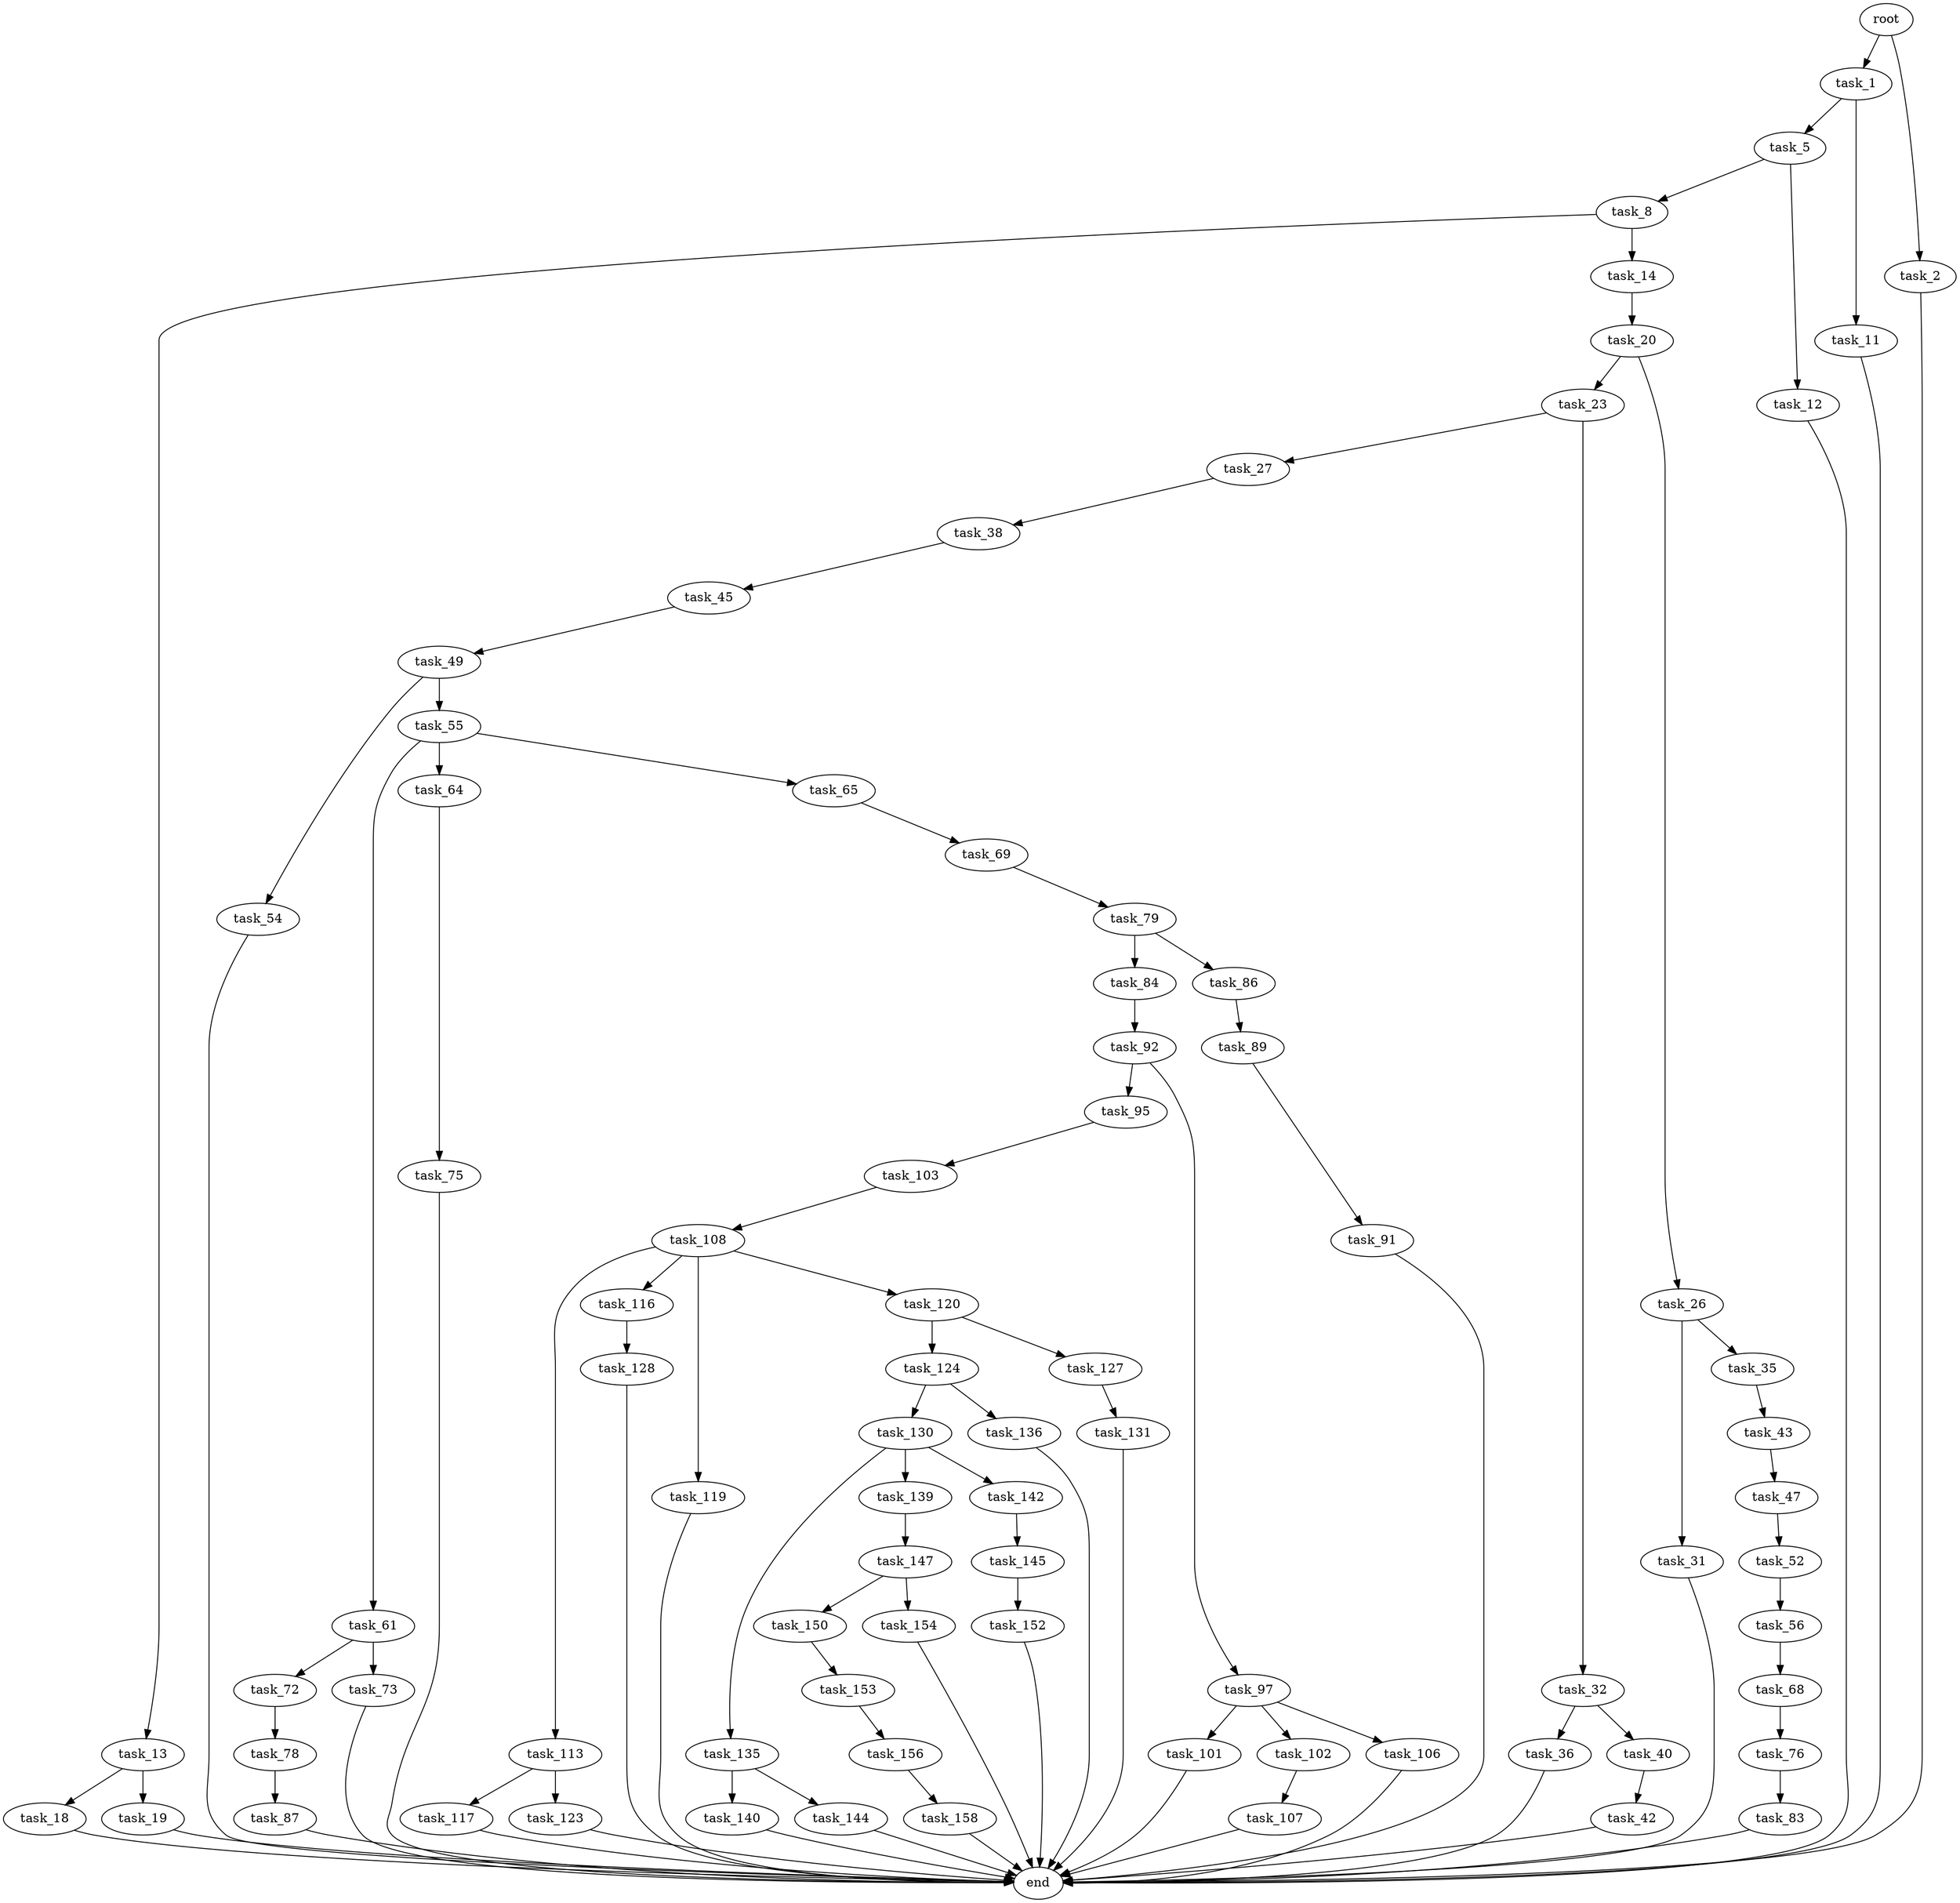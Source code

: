 digraph G {
  root [size="0.000000"];
  task_1 [size="2298788877.000000"];
  task_2 [size="6833602317.000000"];
  task_5 [size="68719476736.000000"];
  task_8 [size="8589934592.000000"];
  task_11 [size="782757789696.000000"];
  task_12 [size="13330653128.000000"];
  task_13 [size="68719476736.000000"];
  task_14 [size="130278911078.000000"];
  task_18 [size="28991029248.000000"];
  task_19 [size="8589934592.000000"];
  task_20 [size="9456988961.000000"];
  task_23 [size="511400745.000000"];
  task_26 [size="24235648085.000000"];
  task_27 [size="68719476736.000000"];
  task_31 [size="28991029248.000000"];
  task_32 [size="21018663018.000000"];
  task_35 [size="231928233984.000000"];
  task_36 [size="149915009087.000000"];
  task_38 [size="368293445632.000000"];
  task_40 [size="1079670375251.000000"];
  task_42 [size="782757789696.000000"];
  task_43 [size="28991029248.000000"];
  task_45 [size="26429721554.000000"];
  task_47 [size="1073741824000.000000"];
  task_49 [size="368293445632.000000"];
  task_52 [size="68719476736.000000"];
  task_54 [size="570556864426.000000"];
  task_55 [size="51338184001.000000"];
  task_56 [size="82048194451.000000"];
  task_61 [size="368293445632.000000"];
  task_64 [size="225713645303.000000"];
  task_65 [size="19528989303.000000"];
  task_68 [size="2189597577.000000"];
  task_69 [size="24019232816.000000"];
  task_72 [size="368293445632.000000"];
  task_73 [size="134217728000.000000"];
  task_75 [size="598180175690.000000"];
  task_76 [size="448326313250.000000"];
  task_78 [size="32224736946.000000"];
  task_79 [size="8589934592.000000"];
  task_83 [size="982439044.000000"];
  task_84 [size="549755813888.000000"];
  task_86 [size="459814569798.000000"];
  task_87 [size="20666647886.000000"];
  task_89 [size="1980340234.000000"];
  task_91 [size="2118254853.000000"];
  task_92 [size="965383600202.000000"];
  task_95 [size="6207758602.000000"];
  task_97 [size="12158092164.000000"];
  task_101 [size="55922482277.000000"];
  task_102 [size="231928233984.000000"];
  task_103 [size="7224592917.000000"];
  task_106 [size="21258070676.000000"];
  task_107 [size="134217728000.000000"];
  task_108 [size="21152090282.000000"];
  task_113 [size="8568356352.000000"];
  task_116 [size="666846122939.000000"];
  task_117 [size="94420485832.000000"];
  task_119 [size="11122953922.000000"];
  task_120 [size="134217728000.000000"];
  task_123 [size="28991029248.000000"];
  task_124 [size="15878822641.000000"];
  task_127 [size="905726061.000000"];
  task_128 [size="1123370289.000000"];
  task_130 [size="549755813888.000000"];
  task_131 [size="3734247771.000000"];
  task_135 [size="1073741824000.000000"];
  task_136 [size="121211993630.000000"];
  task_139 [size="350354763282.000000"];
  task_140 [size="12447221846.000000"];
  task_142 [size="782757789696.000000"];
  task_144 [size="175751963316.000000"];
  task_145 [size="155433137839.000000"];
  task_147 [size="3435427477.000000"];
  task_150 [size="61123733962.000000"];
  task_152 [size="5043524136.000000"];
  task_153 [size="68719476736.000000"];
  task_154 [size="483507773532.000000"];
  task_156 [size="782757789696.000000"];
  task_158 [size="939404708255.000000"];
  end [size="0.000000"];

  root -> task_1 [size="1.000000"];
  root -> task_2 [size="1.000000"];
  task_1 -> task_5 [size="134217728.000000"];
  task_1 -> task_11 [size="134217728.000000"];
  task_2 -> end [size="1.000000"];
  task_5 -> task_8 [size="134217728.000000"];
  task_5 -> task_12 [size="134217728.000000"];
  task_8 -> task_13 [size="33554432.000000"];
  task_8 -> task_14 [size="33554432.000000"];
  task_11 -> end [size="1.000000"];
  task_12 -> end [size="1.000000"];
  task_13 -> task_18 [size="134217728.000000"];
  task_13 -> task_19 [size="134217728.000000"];
  task_14 -> task_20 [size="411041792.000000"];
  task_18 -> end [size="1.000000"];
  task_19 -> end [size="1.000000"];
  task_20 -> task_23 [size="209715200.000000"];
  task_20 -> task_26 [size="209715200.000000"];
  task_23 -> task_27 [size="33554432.000000"];
  task_23 -> task_32 [size="33554432.000000"];
  task_26 -> task_31 [size="33554432.000000"];
  task_26 -> task_35 [size="33554432.000000"];
  task_27 -> task_38 [size="134217728.000000"];
  task_31 -> end [size="1.000000"];
  task_32 -> task_36 [size="536870912.000000"];
  task_32 -> task_40 [size="536870912.000000"];
  task_35 -> task_43 [size="301989888.000000"];
  task_36 -> end [size="1.000000"];
  task_38 -> task_45 [size="411041792.000000"];
  task_40 -> task_42 [size="679477248.000000"];
  task_42 -> end [size="1.000000"];
  task_43 -> task_47 [size="75497472.000000"];
  task_45 -> task_49 [size="536870912.000000"];
  task_47 -> task_52 [size="838860800.000000"];
  task_49 -> task_54 [size="411041792.000000"];
  task_49 -> task_55 [size="411041792.000000"];
  task_52 -> task_56 [size="134217728.000000"];
  task_54 -> end [size="1.000000"];
  task_55 -> task_61 [size="134217728.000000"];
  task_55 -> task_64 [size="134217728.000000"];
  task_55 -> task_65 [size="134217728.000000"];
  task_56 -> task_68 [size="301989888.000000"];
  task_61 -> task_72 [size="411041792.000000"];
  task_61 -> task_73 [size="411041792.000000"];
  task_64 -> task_75 [size="209715200.000000"];
  task_65 -> task_69 [size="536870912.000000"];
  task_68 -> task_76 [size="75497472.000000"];
  task_69 -> task_79 [size="33554432.000000"];
  task_72 -> task_78 [size="411041792.000000"];
  task_73 -> end [size="1.000000"];
  task_75 -> end [size="1.000000"];
  task_76 -> task_83 [size="679477248.000000"];
  task_78 -> task_87 [size="33554432.000000"];
  task_79 -> task_84 [size="33554432.000000"];
  task_79 -> task_86 [size="33554432.000000"];
  task_83 -> end [size="1.000000"];
  task_84 -> task_92 [size="536870912.000000"];
  task_86 -> task_89 [size="536870912.000000"];
  task_87 -> end [size="1.000000"];
  task_89 -> task_91 [size="33554432.000000"];
  task_91 -> end [size="1.000000"];
  task_92 -> task_95 [size="679477248.000000"];
  task_92 -> task_97 [size="679477248.000000"];
  task_95 -> task_103 [size="411041792.000000"];
  task_97 -> task_101 [size="301989888.000000"];
  task_97 -> task_102 [size="301989888.000000"];
  task_97 -> task_106 [size="301989888.000000"];
  task_101 -> end [size="1.000000"];
  task_102 -> task_107 [size="301989888.000000"];
  task_103 -> task_108 [size="536870912.000000"];
  task_106 -> end [size="1.000000"];
  task_107 -> end [size="1.000000"];
  task_108 -> task_113 [size="33554432.000000"];
  task_108 -> task_116 [size="33554432.000000"];
  task_108 -> task_119 [size="33554432.000000"];
  task_108 -> task_120 [size="33554432.000000"];
  task_113 -> task_117 [size="134217728.000000"];
  task_113 -> task_123 [size="134217728.000000"];
  task_116 -> task_128 [size="536870912.000000"];
  task_117 -> end [size="1.000000"];
  task_119 -> end [size="1.000000"];
  task_120 -> task_124 [size="209715200.000000"];
  task_120 -> task_127 [size="209715200.000000"];
  task_123 -> end [size="1.000000"];
  task_124 -> task_130 [size="411041792.000000"];
  task_124 -> task_136 [size="411041792.000000"];
  task_127 -> task_131 [size="33554432.000000"];
  task_128 -> end [size="1.000000"];
  task_130 -> task_135 [size="536870912.000000"];
  task_130 -> task_139 [size="536870912.000000"];
  task_130 -> task_142 [size="536870912.000000"];
  task_131 -> end [size="1.000000"];
  task_135 -> task_140 [size="838860800.000000"];
  task_135 -> task_144 [size="838860800.000000"];
  task_136 -> end [size="1.000000"];
  task_139 -> task_147 [size="411041792.000000"];
  task_140 -> end [size="1.000000"];
  task_142 -> task_145 [size="679477248.000000"];
  task_144 -> end [size="1.000000"];
  task_145 -> task_152 [size="679477248.000000"];
  task_147 -> task_150 [size="301989888.000000"];
  task_147 -> task_154 [size="301989888.000000"];
  task_150 -> task_153 [size="301989888.000000"];
  task_152 -> end [size="1.000000"];
  task_153 -> task_156 [size="134217728.000000"];
  task_154 -> end [size="1.000000"];
  task_156 -> task_158 [size="679477248.000000"];
  task_158 -> end [size="1.000000"];
}
